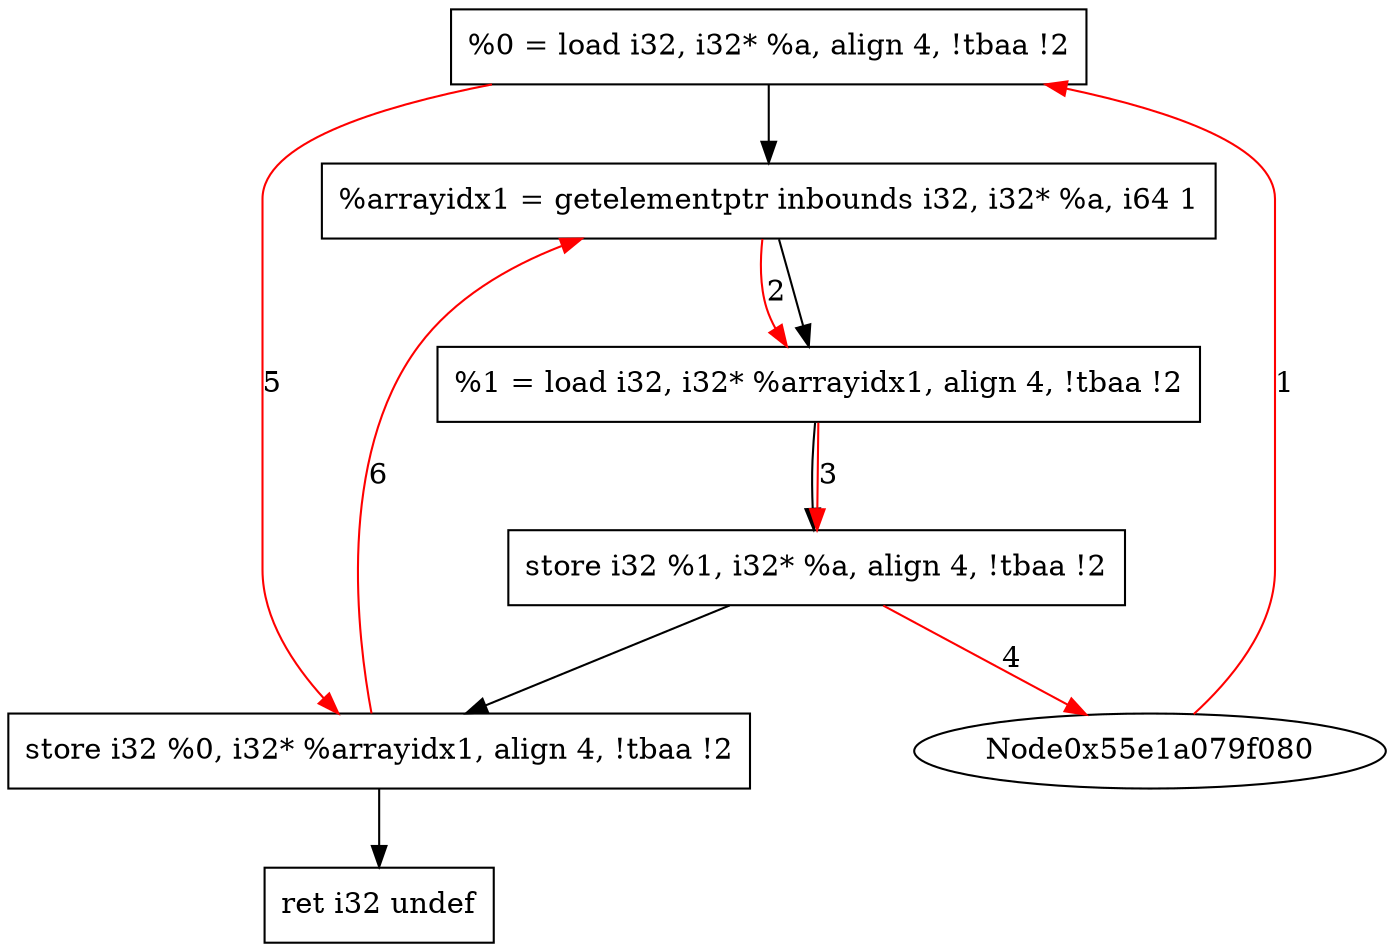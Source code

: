 digraph "CDFG for'func' function" {
	Node0x55e1a079f218[shape=record, label="  %0 = load i32, i32* %a, align 4, !tbaa !2"]
	Node0x55e1a07a0780[shape=record, label="  %arrayidx1 = getelementptr inbounds i32, i32* %a, i64 1"]
	Node0x55e1a07a0818[shape=record, label="  %1 = load i32, i32* %arrayidx1, align 4, !tbaa !2"]
	Node0x55e1a07a0ec0[shape=record, label="  store i32 %1, i32* %a, align 4, !tbaa !2"]
	Node0x55e1a07a0f40[shape=record, label="  store i32 %0, i32* %arrayidx1, align 4, !tbaa !2"]
	Node0x55e1a07a13b8[shape=record, label="  ret i32 undef"]
	Node0x55e1a079f218 -> Node0x55e1a07a0780
	Node0x55e1a07a0780 -> Node0x55e1a07a0818
	Node0x55e1a07a0818 -> Node0x55e1a07a0ec0
	Node0x55e1a07a0ec0 -> Node0x55e1a07a0f40
	Node0x55e1a07a0f40 -> Node0x55e1a07a13b8
edge [color=red]
	Node0x55e1a079f080 -> Node0x55e1a079f218[label="1"]
	Node0x55e1a07a0780 -> Node0x55e1a07a0818[label="2"]
	Node0x55e1a07a0818 -> Node0x55e1a07a0ec0[label="3"]
	Node0x55e1a07a0ec0 -> Node0x55e1a079f080[label="4"]
	Node0x55e1a079f218 -> Node0x55e1a07a0f40[label="5"]
	Node0x55e1a07a0f40 -> Node0x55e1a07a0780[label="6"]
}
